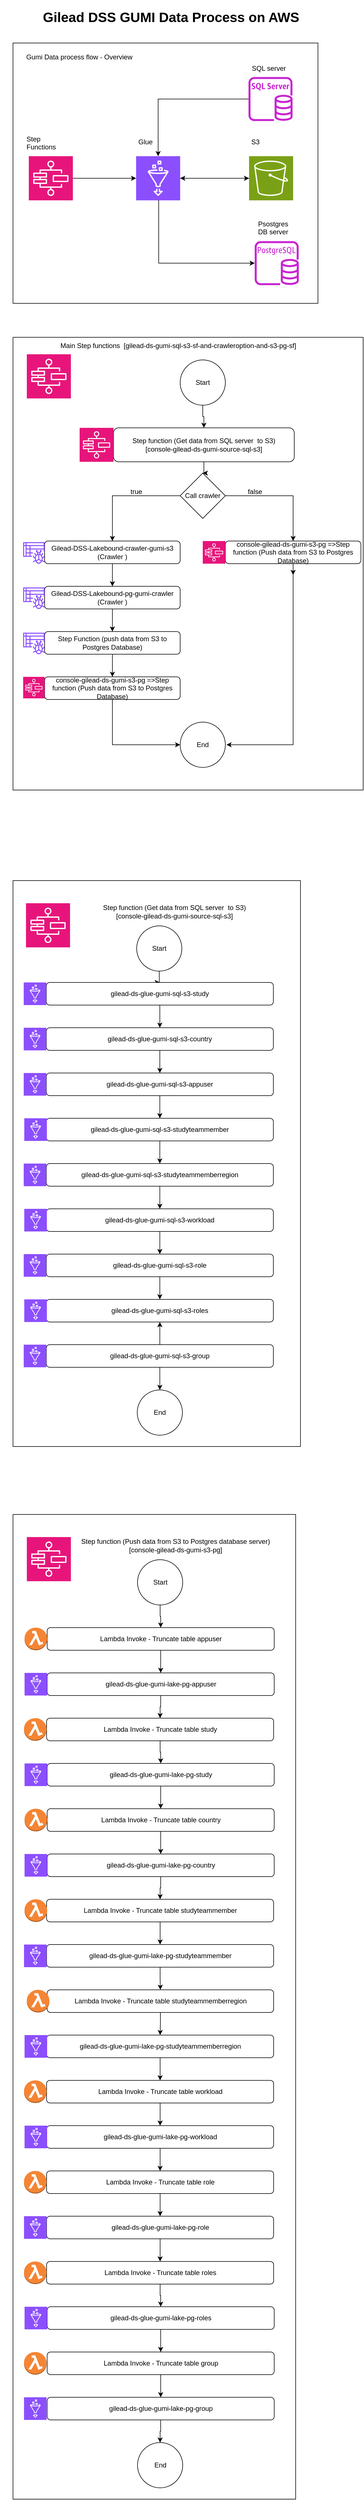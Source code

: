 <mxfile version="22.0.8" type="github">
  <diagram name="Page-1" id="Fqwwq5tfrw9uz0hFIhoU">
    <mxGraphModel dx="880" dy="478" grid="1" gridSize="10" guides="1" tooltips="1" connect="1" arrows="1" fold="1" page="1" pageScale="1" pageWidth="850" pageHeight="1100" math="0" shadow="0">
      <root>
        <mxCell id="0" />
        <mxCell id="1" parent="0" />
        <mxCell id="e4ULim6qa6vf8ZYGNAHI-50" value="" style="rounded=0;whiteSpace=wrap;html=1;" vertex="1" parent="1">
          <mxGeometry x="60" y="1560" width="509" height="1000" as="geometry" />
        </mxCell>
        <mxCell id="7zEynyUG_WCPkaffFRPH-52" value="" style="rounded=0;whiteSpace=wrap;html=1;" parent="1" vertex="1">
          <mxGeometry x="60" y="80" width="540" height="460" as="geometry" />
        </mxCell>
        <mxCell id="7zEynyUG_WCPkaffFRPH-49" value="" style="rounded=0;whiteSpace=wrap;html=1;" parent="1" vertex="1">
          <mxGeometry x="60" y="600" width="620" height="800" as="geometry" />
        </mxCell>
        <mxCell id="7zEynyUG_WCPkaffFRPH-14" style="edgeStyle=orthogonalEdgeStyle;rounded=0;orthogonalLoop=1;jettySize=auto;html=1;" parent="1" source="7zEynyUG_WCPkaffFRPH-1" target="7zEynyUG_WCPkaffFRPH-2" edge="1">
          <mxGeometry relative="1" as="geometry" />
        </mxCell>
        <mxCell id="7zEynyUG_WCPkaffFRPH-1" value="" style="sketch=0;points=[[0,0,0],[0.25,0,0],[0.5,0,0],[0.75,0,0],[1,0,0],[0,1,0],[0.25,1,0],[0.5,1,0],[0.75,1,0],[1,1,0],[0,0.25,0],[0,0.5,0],[0,0.75,0],[1,0.25,0],[1,0.5,0],[1,0.75,0]];outlineConnect=0;fontColor=#232F3E;fillColor=#E7157B;strokeColor=#ffffff;dashed=0;verticalLabelPosition=bottom;verticalAlign=top;align=center;html=1;fontSize=12;fontStyle=0;aspect=fixed;shape=mxgraph.aws4.resourceIcon;resIcon=mxgraph.aws4.step_functions;" parent="1" vertex="1">
          <mxGeometry x="88" y="280" width="78" height="78" as="geometry" />
        </mxCell>
        <mxCell id="7zEynyUG_WCPkaffFRPH-13" style="edgeStyle=orthogonalEdgeStyle;rounded=0;orthogonalLoop=1;jettySize=auto;html=1;exitX=0.5;exitY=1;exitDx=0;exitDy=0;exitPerimeter=0;" parent="1" source="7zEynyUG_WCPkaffFRPH-2" target="7zEynyUG_WCPkaffFRPH-5" edge="1">
          <mxGeometry relative="1" as="geometry">
            <mxPoint x="318" y="370" as="sourcePoint" />
            <Array as="points">
              <mxPoint x="318" y="358" />
              <mxPoint x="318" y="469" />
            </Array>
          </mxGeometry>
        </mxCell>
        <mxCell id="7zEynyUG_WCPkaffFRPH-2" value="" style="sketch=0;points=[[0,0,0],[0.25,0,0],[0.5,0,0],[0.75,0,0],[1,0,0],[0,1,0],[0.25,1,0],[0.5,1,0],[0.75,1,0],[1,1,0],[0,0.25,0],[0,0.5,0],[0,0.75,0],[1,0.25,0],[1,0.5,0],[1,0.75,0]];outlineConnect=0;fontColor=#232F3E;fillColor=#8C4FFF;strokeColor=#ffffff;dashed=0;verticalLabelPosition=bottom;verticalAlign=top;align=center;html=1;fontSize=12;fontStyle=0;aspect=fixed;shape=mxgraph.aws4.resourceIcon;resIcon=mxgraph.aws4.glue;" parent="1" vertex="1">
          <mxGeometry x="278" y="280" width="78" height="78" as="geometry" />
        </mxCell>
        <mxCell id="7zEynyUG_WCPkaffFRPH-9" value="" style="edgeStyle=orthogonalEdgeStyle;rounded=0;orthogonalLoop=1;jettySize=auto;html=1;entryX=1;entryY=0.5;entryDx=0;entryDy=0;entryPerimeter=0;" parent="1" source="7zEynyUG_WCPkaffFRPH-3" target="7zEynyUG_WCPkaffFRPH-2" edge="1">
          <mxGeometry relative="1" as="geometry">
            <mxPoint x="409" y="319" as="targetPoint" />
          </mxGeometry>
        </mxCell>
        <mxCell id="7zEynyUG_WCPkaffFRPH-3" value="" style="sketch=0;points=[[0,0,0],[0.25,0,0],[0.5,0,0],[0.75,0,0],[1,0,0],[0,1,0],[0.25,1,0],[0.5,1,0],[0.75,1,0],[1,1,0],[0,0.25,0],[0,0.5,0],[0,0.75,0],[1,0.25,0],[1,0.5,0],[1,0.75,0]];outlineConnect=0;fontColor=#232F3E;fillColor=#7AA116;strokeColor=#ffffff;dashed=0;verticalLabelPosition=bottom;verticalAlign=top;align=center;html=1;fontSize=12;fontStyle=0;aspect=fixed;shape=mxgraph.aws4.resourceIcon;resIcon=mxgraph.aws4.s3;" parent="1" vertex="1">
          <mxGeometry x="478" y="280" width="78" height="78" as="geometry" />
        </mxCell>
        <mxCell id="7zEynyUG_WCPkaffFRPH-4" value="" style="sketch=0;outlineConnect=0;fontColor=#232F3E;gradientColor=none;fillColor=#C925D1;strokeColor=none;dashed=0;verticalLabelPosition=bottom;verticalAlign=top;align=center;html=1;fontSize=12;fontStyle=0;aspect=fixed;pointerEvents=1;shape=mxgraph.aws4.rds_sql_server_instance;" parent="1" vertex="1">
          <mxGeometry x="477" y="140" width="78" height="78" as="geometry" />
        </mxCell>
        <mxCell id="7zEynyUG_WCPkaffFRPH-5" value="" style="sketch=0;outlineConnect=0;fontColor=#232F3E;gradientColor=none;fillColor=#C925D1;strokeColor=none;dashed=0;verticalLabelPosition=bottom;verticalAlign=top;align=center;html=1;fontSize=12;fontStyle=0;aspect=fixed;pointerEvents=1;shape=mxgraph.aws4.rds_postgresql_instance;" parent="1" vertex="1">
          <mxGeometry x="488" y="430" width="78" height="78" as="geometry" />
        </mxCell>
        <mxCell id="7zEynyUG_WCPkaffFRPH-7" style="edgeStyle=orthogonalEdgeStyle;rounded=0;orthogonalLoop=1;jettySize=auto;html=1;entryX=0.5;entryY=0;entryDx=0;entryDy=0;entryPerimeter=0;" parent="1" source="7zEynyUG_WCPkaffFRPH-4" target="7zEynyUG_WCPkaffFRPH-2" edge="1">
          <mxGeometry relative="1" as="geometry" />
        </mxCell>
        <mxCell id="7zEynyUG_WCPkaffFRPH-12" value="" style="endArrow=classic;html=1;rounded=0;exitX=1;exitY=0.5;exitDx=0;exitDy=0;exitPerimeter=0;entryX=0;entryY=0.5;entryDx=0;entryDy=0;entryPerimeter=0;" parent="1" source="7zEynyUG_WCPkaffFRPH-2" target="7zEynyUG_WCPkaffFRPH-3" edge="1">
          <mxGeometry width="50" height="50" relative="1" as="geometry">
            <mxPoint x="398" y="310" as="sourcePoint" />
            <mxPoint x="448" y="260" as="targetPoint" />
          </mxGeometry>
        </mxCell>
        <mxCell id="7zEynyUG_WCPkaffFRPH-15" value="Step Functions&lt;br&gt;" style="text;strokeColor=none;fillColor=none;align=left;verticalAlign=middle;spacingLeft=4;spacingRight=4;overflow=hidden;points=[[0,0.5],[1,0.5]];portConstraint=eastwest;rotatable=0;whiteSpace=wrap;html=1;" parent="1" vertex="1">
          <mxGeometry x="78" y="240" width="80" height="30" as="geometry" />
        </mxCell>
        <mxCell id="7zEynyUG_WCPkaffFRPH-16" value="Glue" style="text;strokeColor=none;fillColor=none;align=left;verticalAlign=middle;spacingLeft=4;spacingRight=4;overflow=hidden;points=[[0,0.5],[1,0.5]];portConstraint=eastwest;rotatable=0;whiteSpace=wrap;html=1;" parent="1" vertex="1">
          <mxGeometry x="276" y="240" width="80" height="30" as="geometry" />
        </mxCell>
        <mxCell id="7zEynyUG_WCPkaffFRPH-17" value="SQL server" style="text;strokeColor=none;fillColor=none;align=left;verticalAlign=middle;spacingLeft=4;spacingRight=4;overflow=hidden;points=[[0,0.5],[1,0.5]];portConstraint=eastwest;rotatable=0;whiteSpace=wrap;html=1;" parent="1" vertex="1">
          <mxGeometry x="477" y="110" width="80" height="30" as="geometry" />
        </mxCell>
        <mxCell id="7zEynyUG_WCPkaffFRPH-18" value="S3" style="text;strokeColor=none;fillColor=none;align=left;verticalAlign=middle;spacingLeft=4;spacingRight=4;overflow=hidden;points=[[0,0.5],[1,0.5]];portConstraint=eastwest;rotatable=0;whiteSpace=wrap;html=1;" parent="1" vertex="1">
          <mxGeometry x="476" y="240" width="80" height="30" as="geometry" />
        </mxCell>
        <mxCell id="7zEynyUG_WCPkaffFRPH-19" value="Psostgres DB server" style="text;strokeColor=none;fillColor=none;align=left;verticalAlign=middle;spacingLeft=4;spacingRight=4;overflow=hidden;points=[[0,0.5],[1,0.5]];portConstraint=eastwest;rotatable=0;whiteSpace=wrap;html=1;" parent="1" vertex="1">
          <mxGeometry x="488" y="390" width="80" height="30" as="geometry" />
        </mxCell>
        <mxCell id="7zEynyUG_WCPkaffFRPH-20" value="Main Step functions&amp;nbsp; [gilead-ds-gumi-sql-s3-sf-and-crawleroption-and-s3-pg-sf]" style="text;strokeColor=none;fillColor=none;align=left;verticalAlign=middle;spacingLeft=4;spacingRight=4;overflow=hidden;points=[[0,0.5],[1,0.5]];portConstraint=eastwest;rotatable=0;whiteSpace=wrap;html=1;" parent="1" vertex="1">
          <mxGeometry x="138" y="600" width="540" height="30" as="geometry" />
        </mxCell>
        <mxCell id="7zEynyUG_WCPkaffFRPH-33" value="" style="edgeStyle=orthogonalEdgeStyle;rounded=0;orthogonalLoop=1;jettySize=auto;html=1;" parent="1" source="7zEynyUG_WCPkaffFRPH-22" target="7zEynyUG_WCPkaffFRPH-23" edge="1">
          <mxGeometry relative="1" as="geometry" />
        </mxCell>
        <mxCell id="7zEynyUG_WCPkaffFRPH-22" value="Step function (Get data from SQL server&amp;nbsp; to S3)&lt;br&gt;[console-gilead-ds-gumi-source-sql-s3]" style="rounded=1;whiteSpace=wrap;html=1;" parent="1" vertex="1">
          <mxGeometry x="238" y="760" width="320" height="60" as="geometry" />
        </mxCell>
        <mxCell id="7zEynyUG_WCPkaffFRPH-34" style="edgeStyle=orthogonalEdgeStyle;rounded=0;orthogonalLoop=1;jettySize=auto;html=1;entryX=0.5;entryY=0;entryDx=0;entryDy=0;" parent="1" source="7zEynyUG_WCPkaffFRPH-23" target="7zEynyUG_WCPkaffFRPH-25" edge="1">
          <mxGeometry relative="1" as="geometry">
            <Array as="points">
              <mxPoint x="556" y="880" />
            </Array>
          </mxGeometry>
        </mxCell>
        <mxCell id="7zEynyUG_WCPkaffFRPH-35" style="edgeStyle=orthogonalEdgeStyle;rounded=0;orthogonalLoop=1;jettySize=auto;html=1;entryX=0.5;entryY=0;entryDx=0;entryDy=0;" parent="1" source="7zEynyUG_WCPkaffFRPH-23" target="7zEynyUG_WCPkaffFRPH-24" edge="1">
          <mxGeometry relative="1" as="geometry">
            <Array as="points">
              <mxPoint x="236" y="880" />
            </Array>
          </mxGeometry>
        </mxCell>
        <mxCell id="7zEynyUG_WCPkaffFRPH-23" value="Call crawler&lt;br&gt;" style="rhombus;whiteSpace=wrap;html=1;" parent="1" vertex="1">
          <mxGeometry x="356" y="840" width="80" height="80" as="geometry" />
        </mxCell>
        <mxCell id="7zEynyUG_WCPkaffFRPH-38" style="edgeStyle=orthogonalEdgeStyle;rounded=0;orthogonalLoop=1;jettySize=auto;html=1;entryX=0.5;entryY=0;entryDx=0;entryDy=0;" parent="1" source="7zEynyUG_WCPkaffFRPH-24" target="7zEynyUG_WCPkaffFRPH-26" edge="1">
          <mxGeometry relative="1" as="geometry" />
        </mxCell>
        <mxCell id="7zEynyUG_WCPkaffFRPH-24" value="Gilead-DSS-Lakebound-crawler-gumi-s3 (Crawler )" style="rounded=1;whiteSpace=wrap;html=1;" parent="1" vertex="1">
          <mxGeometry x="116" y="960" width="240" height="40" as="geometry" />
        </mxCell>
        <mxCell id="7zEynyUG_WCPkaffFRPH-42" style="edgeStyle=orthogonalEdgeStyle;rounded=0;orthogonalLoop=1;jettySize=auto;html=1;" parent="1" source="7zEynyUG_WCPkaffFRPH-25" edge="1">
          <mxGeometry relative="1" as="geometry">
            <mxPoint x="438" y="1320" as="targetPoint" />
            <Array as="points">
              <mxPoint x="556" y="1320" />
            </Array>
          </mxGeometry>
        </mxCell>
        <mxCell id="7zEynyUG_WCPkaffFRPH-54" style="edgeStyle=orthogonalEdgeStyle;rounded=0;orthogonalLoop=1;jettySize=auto;html=1;exitX=0.5;exitY=1;exitDx=0;exitDy=0;" parent="1" source="7zEynyUG_WCPkaffFRPH-25" edge="1">
          <mxGeometry relative="1" as="geometry">
            <mxPoint x="556" y="1020" as="targetPoint" />
          </mxGeometry>
        </mxCell>
        <mxCell id="7zEynyUG_WCPkaffFRPH-25" value="console-gilead-ds-gumi-s3-pg =&amp;gt;Step function (Push data from S3 to Postgres Database)" style="rounded=1;whiteSpace=wrap;html=1;" parent="1" vertex="1">
          <mxGeometry x="436" y="960" width="240" height="40" as="geometry" />
        </mxCell>
        <mxCell id="7zEynyUG_WCPkaffFRPH-39" style="edgeStyle=orthogonalEdgeStyle;rounded=0;orthogonalLoop=1;jettySize=auto;html=1;entryX=0.5;entryY=0;entryDx=0;entryDy=0;" parent="1" source="7zEynyUG_WCPkaffFRPH-26" target="7zEynyUG_WCPkaffFRPH-27" edge="1">
          <mxGeometry relative="1" as="geometry" />
        </mxCell>
        <mxCell id="7zEynyUG_WCPkaffFRPH-26" value="Gilead-DSS-Lakebound-pg-gumi-crawler (Crawler )" style="rounded=1;whiteSpace=wrap;html=1;" parent="1" vertex="1">
          <mxGeometry x="116" y="1040" width="240" height="40" as="geometry" />
        </mxCell>
        <mxCell id="7zEynyUG_WCPkaffFRPH-40" style="edgeStyle=orthogonalEdgeStyle;rounded=0;orthogonalLoop=1;jettySize=auto;html=1;entryX=0.5;entryY=0;entryDx=0;entryDy=0;" parent="1" source="7zEynyUG_WCPkaffFRPH-27" target="7zEynyUG_WCPkaffFRPH-28" edge="1">
          <mxGeometry relative="1" as="geometry" />
        </mxCell>
        <mxCell id="7zEynyUG_WCPkaffFRPH-27" value="Step Function (push data from S3 to Postgres Database)" style="rounded=1;whiteSpace=wrap;html=1;" parent="1" vertex="1">
          <mxGeometry x="116" y="1120" width="240" height="40" as="geometry" />
        </mxCell>
        <mxCell id="7zEynyUG_WCPkaffFRPH-41" style="edgeStyle=orthogonalEdgeStyle;rounded=0;orthogonalLoop=1;jettySize=auto;html=1;entryX=0;entryY=0.5;entryDx=0;entryDy=0;" parent="1" source="7zEynyUG_WCPkaffFRPH-28" target="7zEynyUG_WCPkaffFRPH-30" edge="1">
          <mxGeometry relative="1" as="geometry" />
        </mxCell>
        <mxCell id="7zEynyUG_WCPkaffFRPH-28" value="console-gilead-ds-gumi-s3-pg =&amp;gt;Step function (Push data from S3 to Postgres Database)" style="rounded=1;whiteSpace=wrap;html=1;" parent="1" vertex="1">
          <mxGeometry x="116" y="1200" width="240" height="40" as="geometry" />
        </mxCell>
        <mxCell id="7zEynyUG_WCPkaffFRPH-29" value="Start" style="ellipse;whiteSpace=wrap;html=1;aspect=fixed;" parent="1" vertex="1">
          <mxGeometry x="356" y="640" width="80" height="80" as="geometry" />
        </mxCell>
        <mxCell id="7zEynyUG_WCPkaffFRPH-30" value="End" style="ellipse;whiteSpace=wrap;html=1;aspect=fixed;" parent="1" vertex="1">
          <mxGeometry x="356" y="1280" width="80" height="80" as="geometry" />
        </mxCell>
        <mxCell id="7zEynyUG_WCPkaffFRPH-32" style="edgeStyle=orthogonalEdgeStyle;rounded=0;orthogonalLoop=1;jettySize=auto;html=1;entryX=0.5;entryY=0;entryDx=0;entryDy=0;" parent="1" source="7zEynyUG_WCPkaffFRPH-29" target="7zEynyUG_WCPkaffFRPH-22" edge="1">
          <mxGeometry relative="1" as="geometry">
            <mxPoint x="398" y="760" as="targetPoint" />
          </mxGeometry>
        </mxCell>
        <mxCell id="7zEynyUG_WCPkaffFRPH-36" value="true" style="text;html=1;align=center;verticalAlign=middle;resizable=0;points=[];autosize=1;strokeColor=none;fillColor=none;" parent="1" vertex="1">
          <mxGeometry x="258" y="858" width="40" height="30" as="geometry" />
        </mxCell>
        <mxCell id="7zEynyUG_WCPkaffFRPH-37" value="false" style="text;html=1;align=center;verticalAlign=middle;resizable=0;points=[];autosize=1;strokeColor=none;fillColor=none;" parent="1" vertex="1">
          <mxGeometry x="463" y="858" width="50" height="30" as="geometry" />
        </mxCell>
        <mxCell id="7zEynyUG_WCPkaffFRPH-43" value="" style="sketch=0;points=[[0,0,0],[0.25,0,0],[0.5,0,0],[0.75,0,0],[1,0,0],[0,1,0],[0.25,1,0],[0.5,1,0],[0.75,1,0],[1,1,0],[0,0.25,0],[0,0.5,0],[0,0.75,0],[1,0.25,0],[1,0.5,0],[1,0.75,0]];outlineConnect=0;fontColor=#232F3E;fillColor=#E7157B;strokeColor=#ffffff;dashed=0;verticalLabelPosition=bottom;verticalAlign=top;align=center;html=1;fontSize=12;fontStyle=0;aspect=fixed;shape=mxgraph.aws4.resourceIcon;resIcon=mxgraph.aws4.step_functions;" parent="1" vertex="1">
          <mxGeometry x="178" y="760" width="60" height="60" as="geometry" />
        </mxCell>
        <mxCell id="7zEynyUG_WCPkaffFRPH-44" value="" style="sketch=0;points=[[0,0,0],[0.25,0,0],[0.5,0,0],[0.75,0,0],[1,0,0],[0,1,0],[0.25,1,0],[0.5,1,0],[0.75,1,0],[1,1,0],[0,0.25,0],[0,0.5,0],[0,0.75,0],[1,0.25,0],[1,0.5,0],[1,0.75,0]];outlineConnect=0;fontColor=#232F3E;fillColor=#E7157B;strokeColor=#ffffff;dashed=0;verticalLabelPosition=bottom;verticalAlign=top;align=center;html=1;fontSize=12;fontStyle=0;aspect=fixed;shape=mxgraph.aws4.resourceIcon;resIcon=mxgraph.aws4.step_functions;" parent="1" vertex="1">
          <mxGeometry x="78" y="1200" width="38" height="38" as="geometry" />
        </mxCell>
        <mxCell id="7zEynyUG_WCPkaffFRPH-45" value="" style="sketch=0;points=[[0,0,0],[0.25,0,0],[0.5,0,0],[0.75,0,0],[1,0,0],[0,1,0],[0.25,1,0],[0.5,1,0],[0.75,1,0],[1,1,0],[0,0.25,0],[0,0.5,0],[0,0.75,0],[1,0.25,0],[1,0.5,0],[1,0.75,0]];outlineConnect=0;fontColor=#232F3E;fillColor=#E7157B;strokeColor=#ffffff;dashed=0;verticalLabelPosition=bottom;verticalAlign=top;align=center;html=1;fontSize=12;fontStyle=0;aspect=fixed;shape=mxgraph.aws4.resourceIcon;resIcon=mxgraph.aws4.step_functions;" parent="1" vertex="1">
          <mxGeometry x="396" y="960" width="40" height="40" as="geometry" />
        </mxCell>
        <mxCell id="7zEynyUG_WCPkaffFRPH-46" value="" style="sketch=0;outlineConnect=0;fontColor=#232F3E;gradientColor=none;fillColor=#8C4FFF;strokeColor=none;dashed=0;verticalLabelPosition=bottom;verticalAlign=top;align=center;html=1;fontSize=12;fontStyle=0;aspect=fixed;pointerEvents=1;shape=mxgraph.aws4.glue_crawlers;" parent="1" vertex="1">
          <mxGeometry x="78" y="962" width="38" height="38" as="geometry" />
        </mxCell>
        <mxCell id="7zEynyUG_WCPkaffFRPH-47" value="" style="sketch=0;outlineConnect=0;fontColor=#232F3E;gradientColor=none;fillColor=#8C4FFF;strokeColor=none;dashed=0;verticalLabelPosition=bottom;verticalAlign=top;align=center;html=1;fontSize=12;fontStyle=0;aspect=fixed;pointerEvents=1;shape=mxgraph.aws4.glue_crawlers;" parent="1" vertex="1">
          <mxGeometry x="78" y="1122" width="38" height="38" as="geometry" />
        </mxCell>
        <mxCell id="7zEynyUG_WCPkaffFRPH-48" value="" style="sketch=0;outlineConnect=0;fontColor=#232F3E;gradientColor=none;fillColor=#8C4FFF;strokeColor=none;dashed=0;verticalLabelPosition=bottom;verticalAlign=top;align=center;html=1;fontSize=12;fontStyle=0;aspect=fixed;pointerEvents=1;shape=mxgraph.aws4.glue_crawlers;" parent="1" vertex="1">
          <mxGeometry x="78" y="1042" width="38" height="38" as="geometry" />
        </mxCell>
        <mxCell id="7zEynyUG_WCPkaffFRPH-50" value="" style="sketch=0;points=[[0,0,0],[0.25,0,0],[0.5,0,0],[0.75,0,0],[1,0,0],[0,1,0],[0.25,1,0],[0.5,1,0],[0.75,1,0],[1,1,0],[0,0.25,0],[0,0.5,0],[0,0.75,0],[1,0.25,0],[1,0.5,0],[1,0.75,0]];outlineConnect=0;fontColor=#232F3E;fillColor=#E7157B;strokeColor=#ffffff;dashed=0;verticalLabelPosition=bottom;verticalAlign=top;align=center;html=1;fontSize=12;fontStyle=0;aspect=fixed;shape=mxgraph.aws4.resourceIcon;resIcon=mxgraph.aws4.step_functions;" parent="1" vertex="1">
          <mxGeometry x="84.5" y="630" width="78" height="78" as="geometry" />
        </mxCell>
        <mxCell id="7zEynyUG_WCPkaffFRPH-51" value="Gumi Data process flow - Overview" style="text;html=1;strokeColor=none;fillColor=none;align=center;verticalAlign=middle;whiteSpace=wrap;rounded=0;" parent="1" vertex="1">
          <mxGeometry x="37" y="85" width="281" height="40" as="geometry" />
        </mxCell>
        <mxCell id="e4ULim6qa6vf8ZYGNAHI-24" style="edgeStyle=orthogonalEdgeStyle;rounded=0;orthogonalLoop=1;jettySize=auto;html=1;entryX=0.5;entryY=0;entryDx=0;entryDy=0;" edge="1" parent="1" source="e4ULim6qa6vf8ZYGNAHI-1" target="e4ULim6qa6vf8ZYGNAHI-3">
          <mxGeometry relative="1" as="geometry" />
        </mxCell>
        <mxCell id="e4ULim6qa6vf8ZYGNAHI-1" value="Start" style="ellipse;whiteSpace=wrap;html=1;aspect=fixed;" vertex="1" parent="1">
          <mxGeometry x="279" y="1640" width="80" height="80" as="geometry" />
        </mxCell>
        <mxCell id="e4ULim6qa6vf8ZYGNAHI-2" value="End" style="ellipse;whiteSpace=wrap;html=1;aspect=fixed;" vertex="1" parent="1">
          <mxGeometry x="280" y="2460" width="80" height="80" as="geometry" />
        </mxCell>
        <mxCell id="e4ULim6qa6vf8ZYGNAHI-25" style="edgeStyle=orthogonalEdgeStyle;rounded=0;orthogonalLoop=1;jettySize=auto;html=1;entryX=0.5;entryY=0;entryDx=0;entryDy=0;" edge="1" parent="1" source="e4ULim6qa6vf8ZYGNAHI-3" target="e4ULim6qa6vf8ZYGNAHI-12">
          <mxGeometry relative="1" as="geometry" />
        </mxCell>
        <mxCell id="e4ULim6qa6vf8ZYGNAHI-3" value="gilead-ds-glue-gumi-sql-s3-study" style="rounded=1;whiteSpace=wrap;html=1;" vertex="1" parent="1">
          <mxGeometry x="119" y="1740" width="402" height="40" as="geometry" />
        </mxCell>
        <mxCell id="e4ULim6qa6vf8ZYGNAHI-26" style="edgeStyle=orthogonalEdgeStyle;rounded=0;orthogonalLoop=1;jettySize=auto;html=1;entryX=0.5;entryY=0;entryDx=0;entryDy=0;" edge="1" parent="1" source="e4ULim6qa6vf8ZYGNAHI-12" target="e4ULim6qa6vf8ZYGNAHI-16">
          <mxGeometry relative="1" as="geometry" />
        </mxCell>
        <mxCell id="e4ULim6qa6vf8ZYGNAHI-12" value="gilead-ds-glue-gumi-sql-s3-country" style="rounded=1;whiteSpace=wrap;html=1;" vertex="1" parent="1">
          <mxGeometry x="119" y="1820" width="402" height="40" as="geometry" />
        </mxCell>
        <mxCell id="e4ULim6qa6vf8ZYGNAHI-48" style="edgeStyle=orthogonalEdgeStyle;rounded=0;orthogonalLoop=1;jettySize=auto;html=1;entryX=0.5;entryY=0;entryDx=0;entryDy=0;" edge="1" parent="1" source="e4ULim6qa6vf8ZYGNAHI-14" target="e4ULim6qa6vf8ZYGNAHI-2">
          <mxGeometry relative="1" as="geometry" />
        </mxCell>
        <mxCell id="e4ULim6qa6vf8ZYGNAHI-49" value="" style="edgeStyle=orthogonalEdgeStyle;rounded=0;orthogonalLoop=1;jettySize=auto;html=1;" edge="1" parent="1" source="e4ULim6qa6vf8ZYGNAHI-14" target="e4ULim6qa6vf8ZYGNAHI-15">
          <mxGeometry relative="1" as="geometry" />
        </mxCell>
        <mxCell id="e4ULim6qa6vf8ZYGNAHI-14" value="gilead-ds-glue-gumi-sql-s3-group" style="rounded=1;whiteSpace=wrap;html=1;" vertex="1" parent="1">
          <mxGeometry x="119" y="2380" width="402" height="40" as="geometry" />
        </mxCell>
        <mxCell id="e4ULim6qa6vf8ZYGNAHI-15" value="gilead-ds-glue-gumi-sql-s3-roles" style="rounded=1;whiteSpace=wrap;html=1;" vertex="1" parent="1">
          <mxGeometry x="119" y="2300" width="402" height="40" as="geometry" />
        </mxCell>
        <mxCell id="e4ULim6qa6vf8ZYGNAHI-27" style="edgeStyle=orthogonalEdgeStyle;rounded=0;orthogonalLoop=1;jettySize=auto;html=1;exitX=0.5;exitY=1;exitDx=0;exitDy=0;entryX=0.5;entryY=0;entryDx=0;entryDy=0;" edge="1" parent="1" source="e4ULim6qa6vf8ZYGNAHI-16" target="e4ULim6qa6vf8ZYGNAHI-17">
          <mxGeometry relative="1" as="geometry" />
        </mxCell>
        <mxCell id="e4ULim6qa6vf8ZYGNAHI-16" value="gilead-ds-glue-gumi-sql-s3-appuser" style="rounded=1;whiteSpace=wrap;html=1;" vertex="1" parent="1">
          <mxGeometry x="119" y="1900" width="402" height="40" as="geometry" />
        </mxCell>
        <mxCell id="e4ULim6qa6vf8ZYGNAHI-28" style="edgeStyle=orthogonalEdgeStyle;rounded=0;orthogonalLoop=1;jettySize=auto;html=1;entryX=0.5;entryY=0;entryDx=0;entryDy=0;" edge="1" parent="1" source="e4ULim6qa6vf8ZYGNAHI-17" target="e4ULim6qa6vf8ZYGNAHI-18">
          <mxGeometry relative="1" as="geometry" />
        </mxCell>
        <mxCell id="e4ULim6qa6vf8ZYGNAHI-17" value="gilead-ds-glue-gumi-sql-s3-studyteammember" style="rounded=1;whiteSpace=wrap;html=1;" vertex="1" parent="1">
          <mxGeometry x="119" y="1980" width="402" height="40" as="geometry" />
        </mxCell>
        <mxCell id="e4ULim6qa6vf8ZYGNAHI-29" style="edgeStyle=orthogonalEdgeStyle;rounded=0;orthogonalLoop=1;jettySize=auto;html=1;entryX=0.5;entryY=0;entryDx=0;entryDy=0;" edge="1" parent="1" source="e4ULim6qa6vf8ZYGNAHI-18" target="e4ULim6qa6vf8ZYGNAHI-19">
          <mxGeometry relative="1" as="geometry" />
        </mxCell>
        <mxCell id="e4ULim6qa6vf8ZYGNAHI-18" value="gilead-ds-glue-gumi-sql-s3-studyteammemberregion" style="rounded=1;whiteSpace=wrap;html=1;" vertex="1" parent="1">
          <mxGeometry x="119" y="2060" width="402" height="40" as="geometry" />
        </mxCell>
        <mxCell id="e4ULim6qa6vf8ZYGNAHI-30" style="edgeStyle=orthogonalEdgeStyle;rounded=0;orthogonalLoop=1;jettySize=auto;html=1;entryX=0.5;entryY=0;entryDx=0;entryDy=0;" edge="1" parent="1" source="e4ULim6qa6vf8ZYGNAHI-19" target="e4ULim6qa6vf8ZYGNAHI-20">
          <mxGeometry relative="1" as="geometry" />
        </mxCell>
        <mxCell id="e4ULim6qa6vf8ZYGNAHI-19" value="gilead-ds-glue-gumi-sql-s3-workload" style="rounded=1;whiteSpace=wrap;html=1;" vertex="1" parent="1">
          <mxGeometry x="119" y="2140" width="402" height="40" as="geometry" />
        </mxCell>
        <mxCell id="e4ULim6qa6vf8ZYGNAHI-47" style="edgeStyle=orthogonalEdgeStyle;rounded=0;orthogonalLoop=1;jettySize=auto;html=1;entryX=0.5;entryY=0;entryDx=0;entryDy=0;" edge="1" parent="1" source="e4ULim6qa6vf8ZYGNAHI-20" target="e4ULim6qa6vf8ZYGNAHI-15">
          <mxGeometry relative="1" as="geometry" />
        </mxCell>
        <mxCell id="e4ULim6qa6vf8ZYGNAHI-20" value="gilead-ds-glue-gumi-sql-s3-role" style="rounded=1;whiteSpace=wrap;html=1;" vertex="1" parent="1">
          <mxGeometry x="119" y="2220" width="402" height="40" as="geometry" />
        </mxCell>
        <mxCell id="e4ULim6qa6vf8ZYGNAHI-21" value="" style="sketch=0;points=[[0,0,0],[0.25,0,0],[0.5,0,0],[0.75,0,0],[1,0,0],[0,1,0],[0.25,1,0],[0.5,1,0],[0.75,1,0],[1,1,0],[0,0.25,0],[0,0.5,0],[0,0.75,0],[1,0.25,0],[1,0.5,0],[1,0.75,0]];outlineConnect=0;fontColor=#232F3E;fillColor=#E7157B;strokeColor=#ffffff;dashed=0;verticalLabelPosition=bottom;verticalAlign=top;align=center;html=1;fontSize=12;fontStyle=0;aspect=fixed;shape=mxgraph.aws4.resourceIcon;resIcon=mxgraph.aws4.step_functions;" vertex="1" parent="1">
          <mxGeometry x="83" y="1600" width="78" height="78" as="geometry" />
        </mxCell>
        <mxCell id="e4ULim6qa6vf8ZYGNAHI-23" value="Step function (Get data from SQL server&amp;nbsp; to S3)&lt;br style=&quot;border-color: var(--border-color);&quot;&gt;[console-gilead-ds-gumi-source-sql-s3]" style="text;html=1;strokeColor=none;fillColor=none;align=center;verticalAlign=middle;whiteSpace=wrap;rounded=0;" vertex="1" parent="1">
          <mxGeometry x="167" y="1600" width="358" height="30" as="geometry" />
        </mxCell>
        <mxCell id="e4ULim6qa6vf8ZYGNAHI-37" value="" style="sketch=0;points=[[0,0,0],[0.25,0,0],[0.5,0,0],[0.75,0,0],[1,0,0],[0,1,0],[0.25,1,0],[0.5,1,0],[0.75,1,0],[1,1,0],[0,0.25,0],[0,0.5,0],[0,0.75,0],[1,0.25,0],[1,0.5,0],[1,0.75,0]];outlineConnect=0;fontColor=#232F3E;fillColor=#8C4FFF;strokeColor=#ffffff;dashed=0;verticalLabelPosition=bottom;verticalAlign=top;align=center;html=1;fontSize=12;fontStyle=0;aspect=fixed;shape=mxgraph.aws4.resourceIcon;resIcon=mxgraph.aws4.glue;" vertex="1" parent="1">
          <mxGeometry x="79" y="1740" width="40" height="40" as="geometry" />
        </mxCell>
        <mxCell id="e4ULim6qa6vf8ZYGNAHI-38" value="" style="sketch=0;points=[[0,0,0],[0.25,0,0],[0.5,0,0],[0.75,0,0],[1,0,0],[0,1,0],[0.25,1,0],[0.5,1,0],[0.75,1,0],[1,1,0],[0,0.25,0],[0,0.5,0],[0,0.75,0],[1,0.25,0],[1,0.5,0],[1,0.75,0]];outlineConnect=0;fontColor=#232F3E;fillColor=#8C4FFF;strokeColor=#ffffff;dashed=0;verticalLabelPosition=bottom;verticalAlign=top;align=center;html=1;fontSize=12;fontStyle=0;aspect=fixed;shape=mxgraph.aws4.resourceIcon;resIcon=mxgraph.aws4.glue;" vertex="1" parent="1">
          <mxGeometry x="80" y="1980" width="40" height="40" as="geometry" />
        </mxCell>
        <mxCell id="e4ULim6qa6vf8ZYGNAHI-39" value="" style="sketch=0;points=[[0,0,0],[0.25,0,0],[0.5,0,0],[0.75,0,0],[1,0,0],[0,1,0],[0.25,1,0],[0.5,1,0],[0.75,1,0],[1,1,0],[0,0.25,0],[0,0.5,0],[0,0.75,0],[1,0.25,0],[1,0.5,0],[1,0.75,0]];outlineConnect=0;fontColor=#232F3E;fillColor=#8C4FFF;strokeColor=#ffffff;dashed=0;verticalLabelPosition=bottom;verticalAlign=top;align=center;html=1;fontSize=12;fontStyle=0;aspect=fixed;shape=mxgraph.aws4.resourceIcon;resIcon=mxgraph.aws4.glue;" vertex="1" parent="1">
          <mxGeometry x="79" y="2060" width="40" height="40" as="geometry" />
        </mxCell>
        <mxCell id="e4ULim6qa6vf8ZYGNAHI-40" value="" style="sketch=0;points=[[0,0,0],[0.25,0,0],[0.5,0,0],[0.75,0,0],[1,0,0],[0,1,0],[0.25,1,0],[0.5,1,0],[0.75,1,0],[1,1,0],[0,0.25,0],[0,0.5,0],[0,0.75,0],[1,0.25,0],[1,0.5,0],[1,0.75,0]];outlineConnect=0;fontColor=#232F3E;fillColor=#8C4FFF;strokeColor=#ffffff;dashed=0;verticalLabelPosition=bottom;verticalAlign=top;align=center;html=1;fontSize=12;fontStyle=0;aspect=fixed;shape=mxgraph.aws4.resourceIcon;resIcon=mxgraph.aws4.glue;" vertex="1" parent="1">
          <mxGeometry x="79" y="2220" width="40" height="40" as="geometry" />
        </mxCell>
        <mxCell id="e4ULim6qa6vf8ZYGNAHI-41" value="" style="sketch=0;points=[[0,0,0],[0.25,0,0],[0.5,0,0],[0.75,0,0],[1,0,0],[0,1,0],[0.25,1,0],[0.5,1,0],[0.75,1,0],[1,1,0],[0,0.25,0],[0,0.5,0],[0,0.75,0],[1,0.25,0],[1,0.5,0],[1,0.75,0]];outlineConnect=0;fontColor=#232F3E;fillColor=#8C4FFF;strokeColor=#ffffff;dashed=0;verticalLabelPosition=bottom;verticalAlign=top;align=center;html=1;fontSize=12;fontStyle=0;aspect=fixed;shape=mxgraph.aws4.resourceIcon;resIcon=mxgraph.aws4.glue;" vertex="1" parent="1">
          <mxGeometry x="79" y="2380" width="40" height="40" as="geometry" />
        </mxCell>
        <mxCell id="e4ULim6qa6vf8ZYGNAHI-42" value="" style="sketch=0;points=[[0,0,0],[0.25,0,0],[0.5,0,0],[0.75,0,0],[1,0,0],[0,1,0],[0.25,1,0],[0.5,1,0],[0.75,1,0],[1,1,0],[0,0.25,0],[0,0.5,0],[0,0.75,0],[1,0.25,0],[1,0.5,0],[1,0.75,0]];outlineConnect=0;fontColor=#232F3E;fillColor=#8C4FFF;strokeColor=#ffffff;dashed=0;verticalLabelPosition=bottom;verticalAlign=top;align=center;html=1;fontSize=12;fontStyle=0;aspect=fixed;shape=mxgraph.aws4.resourceIcon;resIcon=mxgraph.aws4.glue;" vertex="1" parent="1">
          <mxGeometry x="80" y="2140" width="40" height="40" as="geometry" />
        </mxCell>
        <mxCell id="e4ULim6qa6vf8ZYGNAHI-43" value="" style="sketch=0;points=[[0,0,0],[0.25,0,0],[0.5,0,0],[0.75,0,0],[1,0,0],[0,1,0],[0.25,1,0],[0.5,1,0],[0.75,1,0],[1,1,0],[0,0.25,0],[0,0.5,0],[0,0.75,0],[1,0.25,0],[1,0.5,0],[1,0.75,0]];outlineConnect=0;fontColor=#232F3E;fillColor=#8C4FFF;strokeColor=#ffffff;dashed=0;verticalLabelPosition=bottom;verticalAlign=top;align=center;html=1;fontSize=12;fontStyle=0;aspect=fixed;shape=mxgraph.aws4.resourceIcon;resIcon=mxgraph.aws4.glue;" vertex="1" parent="1">
          <mxGeometry x="80" y="2300" width="40" height="40" as="geometry" />
        </mxCell>
        <mxCell id="e4ULim6qa6vf8ZYGNAHI-44" value="" style="sketch=0;points=[[0,0,0],[0.25,0,0],[0.5,0,0],[0.75,0,0],[1,0,0],[0,1,0],[0.25,1,0],[0.5,1,0],[0.75,1,0],[1,1,0],[0,0.25,0],[0,0.5,0],[0,0.75,0],[1,0.25,0],[1,0.5,0],[1,0.75,0]];outlineConnect=0;fontColor=#232F3E;fillColor=#8C4FFF;strokeColor=#ffffff;dashed=0;verticalLabelPosition=bottom;verticalAlign=top;align=center;html=1;fontSize=12;fontStyle=0;aspect=fixed;shape=mxgraph.aws4.resourceIcon;resIcon=mxgraph.aws4.glue;" vertex="1" parent="1">
          <mxGeometry x="79" y="1820" width="40" height="40" as="geometry" />
        </mxCell>
        <mxCell id="e4ULim6qa6vf8ZYGNAHI-45" value="" style="sketch=0;points=[[0,0,0],[0.25,0,0],[0.5,0,0],[0.75,0,0],[1,0,0],[0,1,0],[0.25,1,0],[0.5,1,0],[0.75,1,0],[1,1,0],[0,0.25,0],[0,0.5,0],[0,0.75,0],[1,0.25,0],[1,0.5,0],[1,0.75,0]];outlineConnect=0;fontColor=#232F3E;fillColor=#8C4FFF;strokeColor=#ffffff;dashed=0;verticalLabelPosition=bottom;verticalAlign=top;align=center;html=1;fontSize=12;fontStyle=0;aspect=fixed;shape=mxgraph.aws4.resourceIcon;resIcon=mxgraph.aws4.glue;" vertex="1" parent="1">
          <mxGeometry x="79" y="1900" width="40" height="40" as="geometry" />
        </mxCell>
        <mxCell id="e4ULim6qa6vf8ZYGNAHI-128" value="" style="rounded=0;whiteSpace=wrap;html=1;" vertex="1" parent="1">
          <mxGeometry x="60" y="2680" width="500.5" height="1740" as="geometry" />
        </mxCell>
        <mxCell id="e4ULim6qa6vf8ZYGNAHI-129" style="edgeStyle=orthogonalEdgeStyle;rounded=0;orthogonalLoop=1;jettySize=auto;html=1;entryX=0.5;entryY=0;entryDx=0;entryDy=0;" edge="1" parent="1" source="e4ULim6qa6vf8ZYGNAHI-130" target="e4ULim6qa6vf8ZYGNAHI-132">
          <mxGeometry relative="1" as="geometry" />
        </mxCell>
        <mxCell id="e4ULim6qa6vf8ZYGNAHI-130" value="Start" style="ellipse;whiteSpace=wrap;html=1;aspect=fixed;" vertex="1" parent="1">
          <mxGeometry x="280.5" y="2760" width="80" height="80" as="geometry" />
        </mxCell>
        <mxCell id="e4ULim6qa6vf8ZYGNAHI-131" value="" style="edgeStyle=orthogonalEdgeStyle;rounded=0;orthogonalLoop=1;jettySize=auto;html=1;" edge="1" parent="1" source="e4ULim6qa6vf8ZYGNAHI-132" target="e4ULim6qa6vf8ZYGNAHI-134">
          <mxGeometry relative="1" as="geometry" />
        </mxCell>
        <mxCell id="e4ULim6qa6vf8ZYGNAHI-132" value="Lambda Invoke - Truncate table appuser" style="rounded=1;whiteSpace=wrap;html=1;" vertex="1" parent="1">
          <mxGeometry x="120.5" y="2880" width="402" height="40" as="geometry" />
        </mxCell>
        <mxCell id="e4ULim6qa6vf8ZYGNAHI-133" value="" style="edgeStyle=orthogonalEdgeStyle;rounded=0;orthogonalLoop=1;jettySize=auto;html=1;" edge="1" parent="1" source="e4ULim6qa6vf8ZYGNAHI-134" target="e4ULim6qa6vf8ZYGNAHI-140">
          <mxGeometry relative="1" as="geometry" />
        </mxCell>
        <mxCell id="e4ULim6qa6vf8ZYGNAHI-134" value="gilead-ds-glue-gumi-lake-pg-appuser" style="rounded=1;whiteSpace=wrap;html=1;" vertex="1" parent="1">
          <mxGeometry x="120.5" y="2960" width="402" height="40" as="geometry" />
        </mxCell>
        <mxCell id="e4ULim6qa6vf8ZYGNAHI-135" value="" style="edgeStyle=orthogonalEdgeStyle;rounded=0;orthogonalLoop=1;jettySize=auto;html=1;" edge="1" parent="1" source="e4ULim6qa6vf8ZYGNAHI-136" target="e4ULim6qa6vf8ZYGNAHI-152">
          <mxGeometry relative="1" as="geometry" />
        </mxCell>
        <mxCell id="e4ULim6qa6vf8ZYGNAHI-136" value="Lambda Invoke - Truncate table studyteammemberregion" style="rounded=1;whiteSpace=wrap;html=1;" vertex="1" parent="1">
          <mxGeometry x="120.5" y="3520" width="401" height="40" as="geometry" />
        </mxCell>
        <mxCell id="e4ULim6qa6vf8ZYGNAHI-137" value="" style="edgeStyle=orthogonalEdgeStyle;rounded=0;orthogonalLoop=1;jettySize=auto;html=1;" edge="1" parent="1" source="e4ULim6qa6vf8ZYGNAHI-138" target="e4ULim6qa6vf8ZYGNAHI-136">
          <mxGeometry relative="1" as="geometry" />
        </mxCell>
        <mxCell id="e4ULim6qa6vf8ZYGNAHI-138" value="gilead-ds-glue-gumi-lake-pg-studyteammember" style="rounded=1;whiteSpace=wrap;html=1;" vertex="1" parent="1">
          <mxGeometry x="119.5" y="3440" width="402" height="40" as="geometry" />
        </mxCell>
        <mxCell id="e4ULim6qa6vf8ZYGNAHI-139" value="" style="edgeStyle=orthogonalEdgeStyle;rounded=0;orthogonalLoop=1;jettySize=auto;html=1;" edge="1" parent="1" source="e4ULim6qa6vf8ZYGNAHI-140" target="e4ULim6qa6vf8ZYGNAHI-142">
          <mxGeometry relative="1" as="geometry" />
        </mxCell>
        <mxCell id="e4ULim6qa6vf8ZYGNAHI-140" value="Lambda Invoke - Truncate table study" style="rounded=1;whiteSpace=wrap;html=1;" vertex="1" parent="1">
          <mxGeometry x="119.5" y="3040" width="402" height="40" as="geometry" />
        </mxCell>
        <mxCell id="e4ULim6qa6vf8ZYGNAHI-141" value="" style="edgeStyle=orthogonalEdgeStyle;rounded=0;orthogonalLoop=1;jettySize=auto;html=1;" edge="1" parent="1" source="e4ULim6qa6vf8ZYGNAHI-142" target="e4ULim6qa6vf8ZYGNAHI-144">
          <mxGeometry relative="1" as="geometry" />
        </mxCell>
        <mxCell id="e4ULim6qa6vf8ZYGNAHI-142" value="gilead-ds-glue-gumi-lake-pg-study" style="rounded=1;whiteSpace=wrap;html=1;" vertex="1" parent="1">
          <mxGeometry x="120.5" y="3120" width="402" height="40" as="geometry" />
        </mxCell>
        <mxCell id="e4ULim6qa6vf8ZYGNAHI-143" value="" style="edgeStyle=orthogonalEdgeStyle;rounded=0;orthogonalLoop=1;jettySize=auto;html=1;" edge="1" parent="1" source="e4ULim6qa6vf8ZYGNAHI-144" target="e4ULim6qa6vf8ZYGNAHI-146">
          <mxGeometry relative="1" as="geometry" />
        </mxCell>
        <mxCell id="e4ULim6qa6vf8ZYGNAHI-144" value="Lambda Invoke - Truncate table country" style="rounded=1;whiteSpace=wrap;html=1;" vertex="1" parent="1">
          <mxGeometry x="120.5" y="3200" width="402" height="40" as="geometry" />
        </mxCell>
        <mxCell id="e4ULim6qa6vf8ZYGNAHI-145" value="" style="edgeStyle=orthogonalEdgeStyle;rounded=0;orthogonalLoop=1;jettySize=auto;html=1;" edge="1" parent="1" source="e4ULim6qa6vf8ZYGNAHI-146" target="e4ULim6qa6vf8ZYGNAHI-148">
          <mxGeometry relative="1" as="geometry" />
        </mxCell>
        <mxCell id="e4ULim6qa6vf8ZYGNAHI-146" value="gilead-ds-glue-gumi-lake-pg-country" style="rounded=1;whiteSpace=wrap;html=1;" vertex="1" parent="1">
          <mxGeometry x="120.5" y="3280" width="402" height="40" as="geometry" />
        </mxCell>
        <mxCell id="e4ULim6qa6vf8ZYGNAHI-147" value="" style="edgeStyle=orthogonalEdgeStyle;rounded=0;orthogonalLoop=1;jettySize=auto;html=1;" edge="1" parent="1" source="e4ULim6qa6vf8ZYGNAHI-148" target="e4ULim6qa6vf8ZYGNAHI-138">
          <mxGeometry relative="1" as="geometry" />
        </mxCell>
        <mxCell id="e4ULim6qa6vf8ZYGNAHI-148" value="Lambda Invoke - Truncate table studyteammember" style="rounded=1;whiteSpace=wrap;html=1;" vertex="1" parent="1">
          <mxGeometry x="119.5" y="3360" width="402" height="40" as="geometry" />
        </mxCell>
        <mxCell id="e4ULim6qa6vf8ZYGNAHI-149" value="" style="sketch=0;points=[[0,0,0],[0.25,0,0],[0.5,0,0],[0.75,0,0],[1,0,0],[0,1,0],[0.25,1,0],[0.5,1,0],[0.75,1,0],[1,1,0],[0,0.25,0],[0,0.5,0],[0,0.75,0],[1,0.25,0],[1,0.5,0],[1,0.75,0]];outlineConnect=0;fontColor=#232F3E;fillColor=#E7157B;strokeColor=#ffffff;dashed=0;verticalLabelPosition=bottom;verticalAlign=top;align=center;html=1;fontSize=12;fontStyle=0;aspect=fixed;shape=mxgraph.aws4.resourceIcon;resIcon=mxgraph.aws4.step_functions;" vertex="1" parent="1">
          <mxGeometry x="84.5" y="2720" width="78" height="78" as="geometry" />
        </mxCell>
        <mxCell id="e4ULim6qa6vf8ZYGNAHI-150" value="Step function (Push data from S3 to Postgres database server)&lt;br style=&quot;border-color: var(--border-color);&quot;&gt;[console-gilead-ds-gumi-s3-pg]" style="text;html=1;strokeColor=none;fillColor=none;align=center;verticalAlign=middle;whiteSpace=wrap;rounded=0;" vertex="1" parent="1">
          <mxGeometry x="168.5" y="2720" width="358" height="30" as="geometry" />
        </mxCell>
        <mxCell id="e4ULim6qa6vf8ZYGNAHI-151" value="" style="edgeStyle=orthogonalEdgeStyle;rounded=0;orthogonalLoop=1;jettySize=auto;html=1;" edge="1" parent="1" source="e4ULim6qa6vf8ZYGNAHI-152" target="e4ULim6qa6vf8ZYGNAHI-154">
          <mxGeometry relative="1" as="geometry" />
        </mxCell>
        <mxCell id="e4ULim6qa6vf8ZYGNAHI-152" value="gilead-ds-glue-gumi-lake-pg-studyteammemberregion" style="rounded=1;whiteSpace=wrap;html=1;" vertex="1" parent="1">
          <mxGeometry x="119.5" y="3600" width="402" height="40" as="geometry" />
        </mxCell>
        <mxCell id="e4ULim6qa6vf8ZYGNAHI-153" value="" style="edgeStyle=orthogonalEdgeStyle;rounded=0;orthogonalLoop=1;jettySize=auto;html=1;" edge="1" parent="1" source="e4ULim6qa6vf8ZYGNAHI-154" target="e4ULim6qa6vf8ZYGNAHI-156">
          <mxGeometry relative="1" as="geometry" />
        </mxCell>
        <mxCell id="e4ULim6qa6vf8ZYGNAHI-154" value="Lambda Invoke - Truncate table workload" style="rounded=1;whiteSpace=wrap;html=1;" vertex="1" parent="1">
          <mxGeometry x="119.5" y="3680" width="402" height="40" as="geometry" />
        </mxCell>
        <mxCell id="e4ULim6qa6vf8ZYGNAHI-155" value="" style="edgeStyle=orthogonalEdgeStyle;rounded=0;orthogonalLoop=1;jettySize=auto;html=1;" edge="1" parent="1" source="e4ULim6qa6vf8ZYGNAHI-156" target="e4ULim6qa6vf8ZYGNAHI-158">
          <mxGeometry relative="1" as="geometry" />
        </mxCell>
        <mxCell id="e4ULim6qa6vf8ZYGNAHI-156" value="gilead-ds-glue-gumi-lake-pg-workload" style="rounded=1;whiteSpace=wrap;html=1;" vertex="1" parent="1">
          <mxGeometry x="119.5" y="3760" width="402" height="40" as="geometry" />
        </mxCell>
        <mxCell id="e4ULim6qa6vf8ZYGNAHI-157" value="" style="edgeStyle=orthogonalEdgeStyle;rounded=0;orthogonalLoop=1;jettySize=auto;html=1;" edge="1" parent="1" source="e4ULim6qa6vf8ZYGNAHI-158" target="e4ULim6qa6vf8ZYGNAHI-160">
          <mxGeometry relative="1" as="geometry" />
        </mxCell>
        <mxCell id="e4ULim6qa6vf8ZYGNAHI-158" value="Lambda Invoke - Truncate table role" style="rounded=1;whiteSpace=wrap;html=1;" vertex="1" parent="1">
          <mxGeometry x="119.5" y="3840" width="402" height="40" as="geometry" />
        </mxCell>
        <mxCell id="e4ULim6qa6vf8ZYGNAHI-159" value="" style="edgeStyle=orthogonalEdgeStyle;rounded=0;orthogonalLoop=1;jettySize=auto;html=1;" edge="1" parent="1" source="e4ULim6qa6vf8ZYGNAHI-160" target="e4ULim6qa6vf8ZYGNAHI-162">
          <mxGeometry relative="1" as="geometry" />
        </mxCell>
        <mxCell id="e4ULim6qa6vf8ZYGNAHI-160" value="gilead-ds-glue-gumi-lake-pg-role" style="rounded=1;whiteSpace=wrap;html=1;" vertex="1" parent="1">
          <mxGeometry x="119.5" y="3920" width="402" height="40" as="geometry" />
        </mxCell>
        <mxCell id="e4ULim6qa6vf8ZYGNAHI-161" value="" style="edgeStyle=orthogonalEdgeStyle;rounded=0;orthogonalLoop=1;jettySize=auto;html=1;" edge="1" parent="1" source="e4ULim6qa6vf8ZYGNAHI-162" target="e4ULim6qa6vf8ZYGNAHI-164">
          <mxGeometry relative="1" as="geometry" />
        </mxCell>
        <mxCell id="e4ULim6qa6vf8ZYGNAHI-162" value="Lambda Invoke - Truncate table roles" style="rounded=1;whiteSpace=wrap;html=1;" vertex="1" parent="1">
          <mxGeometry x="119.5" y="4000" width="402" height="40" as="geometry" />
        </mxCell>
        <mxCell id="e4ULim6qa6vf8ZYGNAHI-163" value="" style="edgeStyle=orthogonalEdgeStyle;rounded=0;orthogonalLoop=1;jettySize=auto;html=1;" edge="1" parent="1" source="e4ULim6qa6vf8ZYGNAHI-164" target="e4ULim6qa6vf8ZYGNAHI-166">
          <mxGeometry relative="1" as="geometry" />
        </mxCell>
        <mxCell id="e4ULim6qa6vf8ZYGNAHI-164" value="gilead-ds-glue-gumi-lake-pg-roles" style="rounded=1;whiteSpace=wrap;html=1;" vertex="1" parent="1">
          <mxGeometry x="120.5" y="4080" width="402" height="40" as="geometry" />
        </mxCell>
        <mxCell id="e4ULim6qa6vf8ZYGNAHI-165" value="" style="edgeStyle=orthogonalEdgeStyle;rounded=0;orthogonalLoop=1;jettySize=auto;html=1;" edge="1" parent="1" source="e4ULim6qa6vf8ZYGNAHI-166" target="e4ULim6qa6vf8ZYGNAHI-168">
          <mxGeometry relative="1" as="geometry" />
        </mxCell>
        <mxCell id="e4ULim6qa6vf8ZYGNAHI-166" value="Lambda Invoke - Truncate table group" style="rounded=1;whiteSpace=wrap;html=1;" vertex="1" parent="1">
          <mxGeometry x="120.5" y="4160" width="402" height="40" as="geometry" />
        </mxCell>
        <mxCell id="e4ULim6qa6vf8ZYGNAHI-167" value="" style="edgeStyle=orthogonalEdgeStyle;rounded=0;orthogonalLoop=1;jettySize=auto;html=1;" edge="1" parent="1" source="e4ULim6qa6vf8ZYGNAHI-168" target="e4ULim6qa6vf8ZYGNAHI-187">
          <mxGeometry relative="1" as="geometry" />
        </mxCell>
        <mxCell id="e4ULim6qa6vf8ZYGNAHI-168" value="gilead-ds-glue-gumi-lake-pg-group" style="rounded=1;whiteSpace=wrap;html=1;" vertex="1" parent="1">
          <mxGeometry x="120.5" y="4240" width="402" height="40" as="geometry" />
        </mxCell>
        <mxCell id="e4ULim6qa6vf8ZYGNAHI-169" value="" style="outlineConnect=0;dashed=0;verticalLabelPosition=bottom;verticalAlign=top;align=center;html=1;shape=mxgraph.aws3.lambda_function;fillColor=#F58534;gradientColor=none;" vertex="1" parent="1">
          <mxGeometry x="80.5" y="2880" width="40" height="40" as="geometry" />
        </mxCell>
        <mxCell id="e4ULim6qa6vf8ZYGNAHI-170" value="" style="outlineConnect=0;dashed=0;verticalLabelPosition=bottom;verticalAlign=top;align=center;html=1;shape=mxgraph.aws3.lambda_function;fillColor=#F58534;gradientColor=none;" vertex="1" parent="1">
          <mxGeometry x="79.5" y="3040" width="40" height="40" as="geometry" />
        </mxCell>
        <mxCell id="e4ULim6qa6vf8ZYGNAHI-171" value="" style="outlineConnect=0;dashed=0;verticalLabelPosition=bottom;verticalAlign=top;align=center;html=1;shape=mxgraph.aws3.lambda_function;fillColor=#F58534;gradientColor=none;" vertex="1" parent="1">
          <mxGeometry x="80.5" y="3200" width="40" height="40" as="geometry" />
        </mxCell>
        <mxCell id="e4ULim6qa6vf8ZYGNAHI-172" value="" style="outlineConnect=0;dashed=0;verticalLabelPosition=bottom;verticalAlign=top;align=center;html=1;shape=mxgraph.aws3.lambda_function;fillColor=#F58534;gradientColor=none;" vertex="1" parent="1">
          <mxGeometry x="80.5" y="3360" width="40" height="40" as="geometry" />
        </mxCell>
        <mxCell id="e4ULim6qa6vf8ZYGNAHI-173" value="" style="outlineConnect=0;dashed=0;verticalLabelPosition=bottom;verticalAlign=top;align=center;html=1;shape=mxgraph.aws3.lambda_function;fillColor=#F58534;gradientColor=none;" vertex="1" parent="1">
          <mxGeometry x="84.5" y="3520" width="40" height="40" as="geometry" />
        </mxCell>
        <mxCell id="e4ULim6qa6vf8ZYGNAHI-174" value="" style="outlineConnect=0;dashed=0;verticalLabelPosition=bottom;verticalAlign=top;align=center;html=1;shape=mxgraph.aws3.lambda_function;fillColor=#F58534;gradientColor=none;" vertex="1" parent="1">
          <mxGeometry x="79.5" y="3680" width="40" height="40" as="geometry" />
        </mxCell>
        <mxCell id="e4ULim6qa6vf8ZYGNAHI-175" value="" style="outlineConnect=0;dashed=0;verticalLabelPosition=bottom;verticalAlign=top;align=center;html=1;shape=mxgraph.aws3.lambda_function;fillColor=#F58534;gradientColor=none;" vertex="1" parent="1">
          <mxGeometry x="79.5" y="3840" width="40" height="40" as="geometry" />
        </mxCell>
        <mxCell id="e4ULim6qa6vf8ZYGNAHI-176" value="" style="outlineConnect=0;dashed=0;verticalLabelPosition=bottom;verticalAlign=top;align=center;html=1;shape=mxgraph.aws3.lambda_function;fillColor=#F58534;gradientColor=none;" vertex="1" parent="1">
          <mxGeometry x="79.5" y="4000" width="40" height="40" as="geometry" />
        </mxCell>
        <mxCell id="e4ULim6qa6vf8ZYGNAHI-177" value="" style="outlineConnect=0;dashed=0;verticalLabelPosition=bottom;verticalAlign=top;align=center;html=1;shape=mxgraph.aws3.lambda_function;fillColor=#F58534;gradientColor=none;" vertex="1" parent="1">
          <mxGeometry x="79.5" y="4160" width="40" height="40" as="geometry" />
        </mxCell>
        <mxCell id="e4ULim6qa6vf8ZYGNAHI-178" value="" style="sketch=0;points=[[0,0,0],[0.25,0,0],[0.5,0,0],[0.75,0,0],[1,0,0],[0,1,0],[0.25,1,0],[0.5,1,0],[0.75,1,0],[1,1,0],[0,0.25,0],[0,0.5,0],[0,0.75,0],[1,0.25,0],[1,0.5,0],[1,0.75,0]];outlineConnect=0;fontColor=#232F3E;fillColor=#8C4FFF;strokeColor=#ffffff;dashed=0;verticalLabelPosition=bottom;verticalAlign=top;align=center;html=1;fontSize=12;fontStyle=0;aspect=fixed;shape=mxgraph.aws4.resourceIcon;resIcon=mxgraph.aws4.glue;" vertex="1" parent="1">
          <mxGeometry x="80.5" y="2960" width="40" height="40" as="geometry" />
        </mxCell>
        <mxCell id="e4ULim6qa6vf8ZYGNAHI-179" value="" style="sketch=0;points=[[0,0,0],[0.25,0,0],[0.5,0,0],[0.75,0,0],[1,0,0],[0,1,0],[0.25,1,0],[0.5,1,0],[0.75,1,0],[1,1,0],[0,0.25,0],[0,0.5,0],[0,0.75,0],[1,0.25,0],[1,0.5,0],[1,0.75,0]];outlineConnect=0;fontColor=#232F3E;fillColor=#8C4FFF;strokeColor=#ffffff;dashed=0;verticalLabelPosition=bottom;verticalAlign=top;align=center;html=1;fontSize=12;fontStyle=0;aspect=fixed;shape=mxgraph.aws4.resourceIcon;resIcon=mxgraph.aws4.glue;" vertex="1" parent="1">
          <mxGeometry x="80.5" y="3120" width="40" height="40" as="geometry" />
        </mxCell>
        <mxCell id="e4ULim6qa6vf8ZYGNAHI-180" value="" style="sketch=0;points=[[0,0,0],[0.25,0,0],[0.5,0,0],[0.75,0,0],[1,0,0],[0,1,0],[0.25,1,0],[0.5,1,0],[0.75,1,0],[1,1,0],[0,0.25,0],[0,0.5,0],[0,0.75,0],[1,0.25,0],[1,0.5,0],[1,0.75,0]];outlineConnect=0;fontColor=#232F3E;fillColor=#8C4FFF;strokeColor=#ffffff;dashed=0;verticalLabelPosition=bottom;verticalAlign=top;align=center;html=1;fontSize=12;fontStyle=0;aspect=fixed;shape=mxgraph.aws4.resourceIcon;resIcon=mxgraph.aws4.glue;" vertex="1" parent="1">
          <mxGeometry x="80.5" y="3280" width="40" height="40" as="geometry" />
        </mxCell>
        <mxCell id="e4ULim6qa6vf8ZYGNAHI-181" value="" style="sketch=0;points=[[0,0,0],[0.25,0,0],[0.5,0,0],[0.75,0,0],[1,0,0],[0,1,0],[0.25,1,0],[0.5,1,0],[0.75,1,0],[1,1,0],[0,0.25,0],[0,0.5,0],[0,0.75,0],[1,0.25,0],[1,0.5,0],[1,0.75,0]];outlineConnect=0;fontColor=#232F3E;fillColor=#8C4FFF;strokeColor=#ffffff;dashed=0;verticalLabelPosition=bottom;verticalAlign=top;align=center;html=1;fontSize=12;fontStyle=0;aspect=fixed;shape=mxgraph.aws4.resourceIcon;resIcon=mxgraph.aws4.glue;" vertex="1" parent="1">
          <mxGeometry x="79.5" y="3440" width="40" height="40" as="geometry" />
        </mxCell>
        <mxCell id="e4ULim6qa6vf8ZYGNAHI-182" value="" style="sketch=0;points=[[0,0,0],[0.25,0,0],[0.5,0,0],[0.75,0,0],[1,0,0],[0,1,0],[0.25,1,0],[0.5,1,0],[0.75,1,0],[1,1,0],[0,0.25,0],[0,0.5,0],[0,0.75,0],[1,0.25,0],[1,0.5,0],[1,0.75,0]];outlineConnect=0;fontColor=#232F3E;fillColor=#8C4FFF;strokeColor=#ffffff;dashed=0;verticalLabelPosition=bottom;verticalAlign=top;align=center;html=1;fontSize=12;fontStyle=0;aspect=fixed;shape=mxgraph.aws4.resourceIcon;resIcon=mxgraph.aws4.glue;" vertex="1" parent="1">
          <mxGeometry x="80.5" y="3600" width="40" height="40" as="geometry" />
        </mxCell>
        <mxCell id="e4ULim6qa6vf8ZYGNAHI-183" value="" style="sketch=0;points=[[0,0,0],[0.25,0,0],[0.5,0,0],[0.75,0,0],[1,0,0],[0,1,0],[0.25,1,0],[0.5,1,0],[0.75,1,0],[1,1,0],[0,0.25,0],[0,0.5,0],[0,0.75,0],[1,0.25,0],[1,0.5,0],[1,0.75,0]];outlineConnect=0;fontColor=#232F3E;fillColor=#8C4FFF;strokeColor=#ffffff;dashed=0;verticalLabelPosition=bottom;verticalAlign=top;align=center;html=1;fontSize=12;fontStyle=0;aspect=fixed;shape=mxgraph.aws4.resourceIcon;resIcon=mxgraph.aws4.glue;" vertex="1" parent="1">
          <mxGeometry x="80.5" y="3760" width="40" height="40" as="geometry" />
        </mxCell>
        <mxCell id="e4ULim6qa6vf8ZYGNAHI-184" value="" style="sketch=0;points=[[0,0,0],[0.25,0,0],[0.5,0,0],[0.75,0,0],[1,0,0],[0,1,0],[0.25,1,0],[0.5,1,0],[0.75,1,0],[1,1,0],[0,0.25,0],[0,0.5,0],[0,0.75,0],[1,0.25,0],[1,0.5,0],[1,0.75,0]];outlineConnect=0;fontColor=#232F3E;fillColor=#8C4FFF;strokeColor=#ffffff;dashed=0;verticalLabelPosition=bottom;verticalAlign=top;align=center;html=1;fontSize=12;fontStyle=0;aspect=fixed;shape=mxgraph.aws4.resourceIcon;resIcon=mxgraph.aws4.glue;" vertex="1" parent="1">
          <mxGeometry x="79.5" y="3920" width="40" height="40" as="geometry" />
        </mxCell>
        <mxCell id="e4ULim6qa6vf8ZYGNAHI-185" value="" style="sketch=0;points=[[0,0,0],[0.25,0,0],[0.5,0,0],[0.75,0,0],[1,0,0],[0,1,0],[0.25,1,0],[0.5,1,0],[0.75,1,0],[1,1,0],[0,0.25,0],[0,0.5,0],[0,0.75,0],[1,0.25,0],[1,0.5,0],[1,0.75,0]];outlineConnect=0;fontColor=#232F3E;fillColor=#8C4FFF;strokeColor=#ffffff;dashed=0;verticalLabelPosition=bottom;verticalAlign=top;align=center;html=1;fontSize=12;fontStyle=0;aspect=fixed;shape=mxgraph.aws4.resourceIcon;resIcon=mxgraph.aws4.glue;" vertex="1" parent="1">
          <mxGeometry x="80.5" y="4080" width="40" height="40" as="geometry" />
        </mxCell>
        <mxCell id="e4ULim6qa6vf8ZYGNAHI-186" value="" style="sketch=0;points=[[0,0,0],[0.25,0,0],[0.5,0,0],[0.75,0,0],[1,0,0],[0,1,0],[0.25,1,0],[0.5,1,0],[0.75,1,0],[1,1,0],[0,0.25,0],[0,0.5,0],[0,0.75,0],[1,0.25,0],[1,0.5,0],[1,0.75,0]];outlineConnect=0;fontColor=#232F3E;fillColor=#8C4FFF;strokeColor=#ffffff;dashed=0;verticalLabelPosition=bottom;verticalAlign=top;align=center;html=1;fontSize=12;fontStyle=0;aspect=fixed;shape=mxgraph.aws4.resourceIcon;resIcon=mxgraph.aws4.glue;" vertex="1" parent="1">
          <mxGeometry x="79.5" y="4240" width="40" height="40" as="geometry" />
        </mxCell>
        <mxCell id="e4ULim6qa6vf8ZYGNAHI-187" value="End" style="ellipse;whiteSpace=wrap;html=1;aspect=fixed;" vertex="1" parent="1">
          <mxGeometry x="280.5" y="4320" width="80" height="80" as="geometry" />
        </mxCell>
        <mxCell id="e4ULim6qa6vf8ZYGNAHI-188" value="&lt;h1&gt;Gilead DSS GUMI Data Process on AWS&lt;/h1&gt;" style="text;html=1;strokeColor=none;fillColor=none;align=center;verticalAlign=middle;whiteSpace=wrap;rounded=0;" vertex="1" parent="1">
          <mxGeometry x="80" y="20" width="520" height="30" as="geometry" />
        </mxCell>
      </root>
    </mxGraphModel>
  </diagram>
</mxfile>
